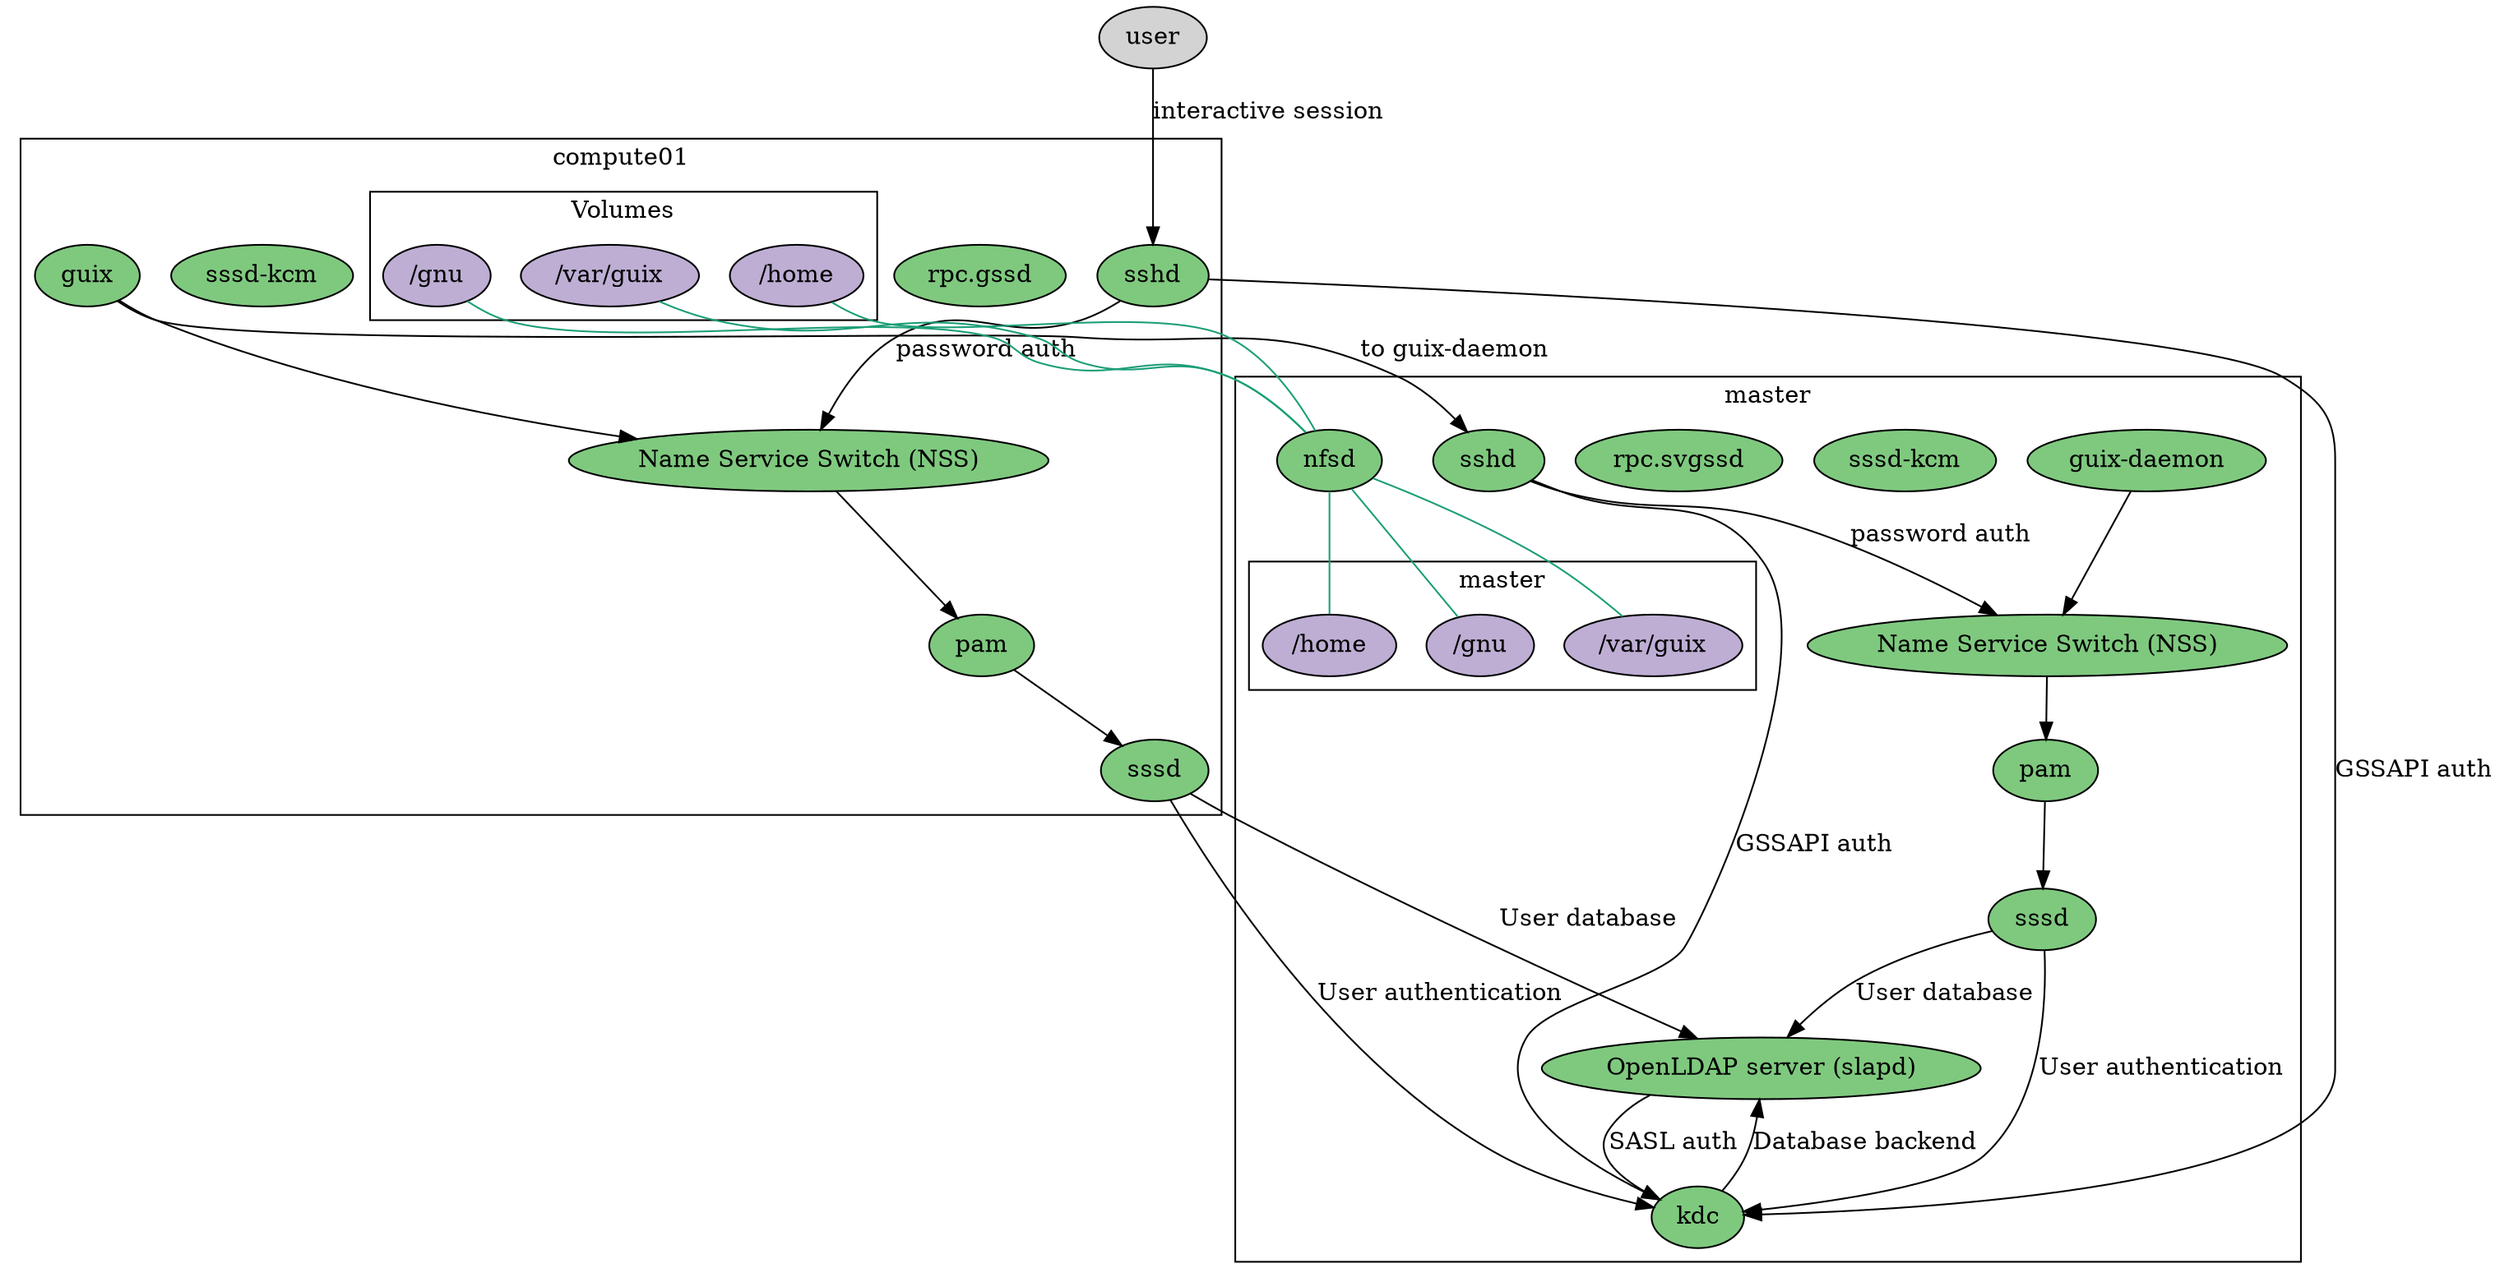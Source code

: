 digraph G {
	node [
		colorscheme="accent8"
		labeljust="l"
		style=filled
		]
	edge [
		colorscheme="dark28"
		]

	subgraph cluster_compute01 {
		label="compute01"
		color=1

		/* software */
		{
			node [
				fillcolor=1
			]
			rpc_gssd_compute01 [label="rpc.gssd"];
			guix_compute01 [label="guix"];
			sssd_compute01 [label="sssd"];
			sssdkcm_compute01 [label="sssd-kcm"];
			sshd_compute01 [label="sshd"];
			pam_compute01 [label="pam"];
			nss_compute01 [label="Name Service Switch (NSS)"];
		}

		/* mounts */
		subgraph cluster_volumes_compute01 {
			node [
				fillcolor=2
			]
			home_mount_compute01 [label="/home"];
			gnu_mount_compute01 [label="/gnu"];
			var_guix_mount_compute01 [label="/var/guix"];
			
			label="Volumes";
		}
	}

	subgraph cluster_master {
		label="master"
		color=1

		/* software */
		{
			node [
				fillcolor=1
			]
			guix_daemon [label="guix-daemon"];
			slapd_master [label="OpenLDAP server (slapd)"];
			sssd_master [label="sssd"];
			sssdkcm_master [label="sssd-kcm"];
			kdc_master [label="kdc"];
			rpc_svgssd_nfs [label="rpc.svgssd"];
			nfsd [label="nfsd"];
			pam_master [label="pam"];
			nss_master [label="Name Service Switch (NSS)"];
			sshd_master [label="sshd"];
		}
		/* mounts */
		subgraph cluster_volumes_master {
			node [
				fillcolor=2
			]
			gnu_mount_guix [label="/gnu"];
			var_guix_mount_guix [label="/var/guix"];
			home_mount_master [label="/home"];
		}
	}

	{
		edge [
			color=1
			dir=none
			];

		home_mount_compute01 -> nfsd;
		gnu_mount_compute01 -> nfsd;
		var_guix_mount_compute01 -> nfsd;

		nfsd -> home_mount_master;
		nfsd -> gnu_mount_guix;
		nfsd -> var_guix_mount_guix;
	}

	guix_compute01 -> sshd_master [label="to guix-daemon"];
	sshd_master -> kdc_master [label="GSSAPI auth"];
	sshd_master -> nss_master [label="password auth"];
	nss_compute01 -> pam_compute01;
	pam_compute01 -> sssd_compute01;
	guix_compute01 -> nss_compute01;

	sssd_compute01 -> kdc_master [label="User authentication"];
	sssd_compute01 -> slapd_master [label="User database"];
	sssd_master -> kdc_master [label="User authentication"];
	sssd_master -> slapd_master [label="User database"];
	guix_daemon -> nss_master;
	nss_master -> pam_master;
	pam_master -> sssd_master;

	kdc_master -> slapd_master [label="Database backend"];
	slapd_master -> kdc_master [label="SASL auth"];

	sshd_compute01 -> nss_compute01 [label="password auth"];
	sshd_compute01 -> kdc_master [label="GSSAPI auth"];

	user -> sshd_compute01 [label="interactive session"];
}
